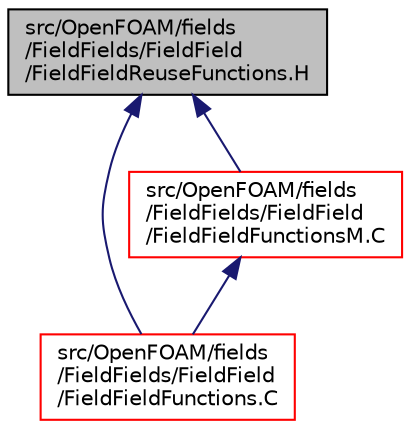 digraph "src/OpenFOAM/fields/FieldFields/FieldField/FieldFieldReuseFunctions.H"
{
  bgcolor="transparent";
  edge [fontname="Helvetica",fontsize="10",labelfontname="Helvetica",labelfontsize="10"];
  node [fontname="Helvetica",fontsize="10",shape=record];
  Node1 [label="src/OpenFOAM/fields\l/FieldFields/FieldField\l/FieldFieldReuseFunctions.H",height=0.2,width=0.4,color="black", fillcolor="grey75", style="filled", fontcolor="black"];
  Node1 -> Node2 [dir="back",color="midnightblue",fontsize="10",style="solid",fontname="Helvetica"];
  Node2 [label="src/OpenFOAM/fields\l/FieldFields/FieldField\l/FieldFieldFunctions.C",height=0.2,width=0.4,color="red",URL="$a08217.html"];
  Node1 -> Node3 [dir="back",color="midnightblue",fontsize="10",style="solid",fontname="Helvetica"];
  Node3 [label="src/OpenFOAM/fields\l/FieldFields/FieldField\l/FieldFieldFunctionsM.C",height=0.2,width=0.4,color="red",URL="$a08219.html"];
  Node3 -> Node2 [dir="back",color="midnightblue",fontsize="10",style="solid",fontname="Helvetica"];
}
